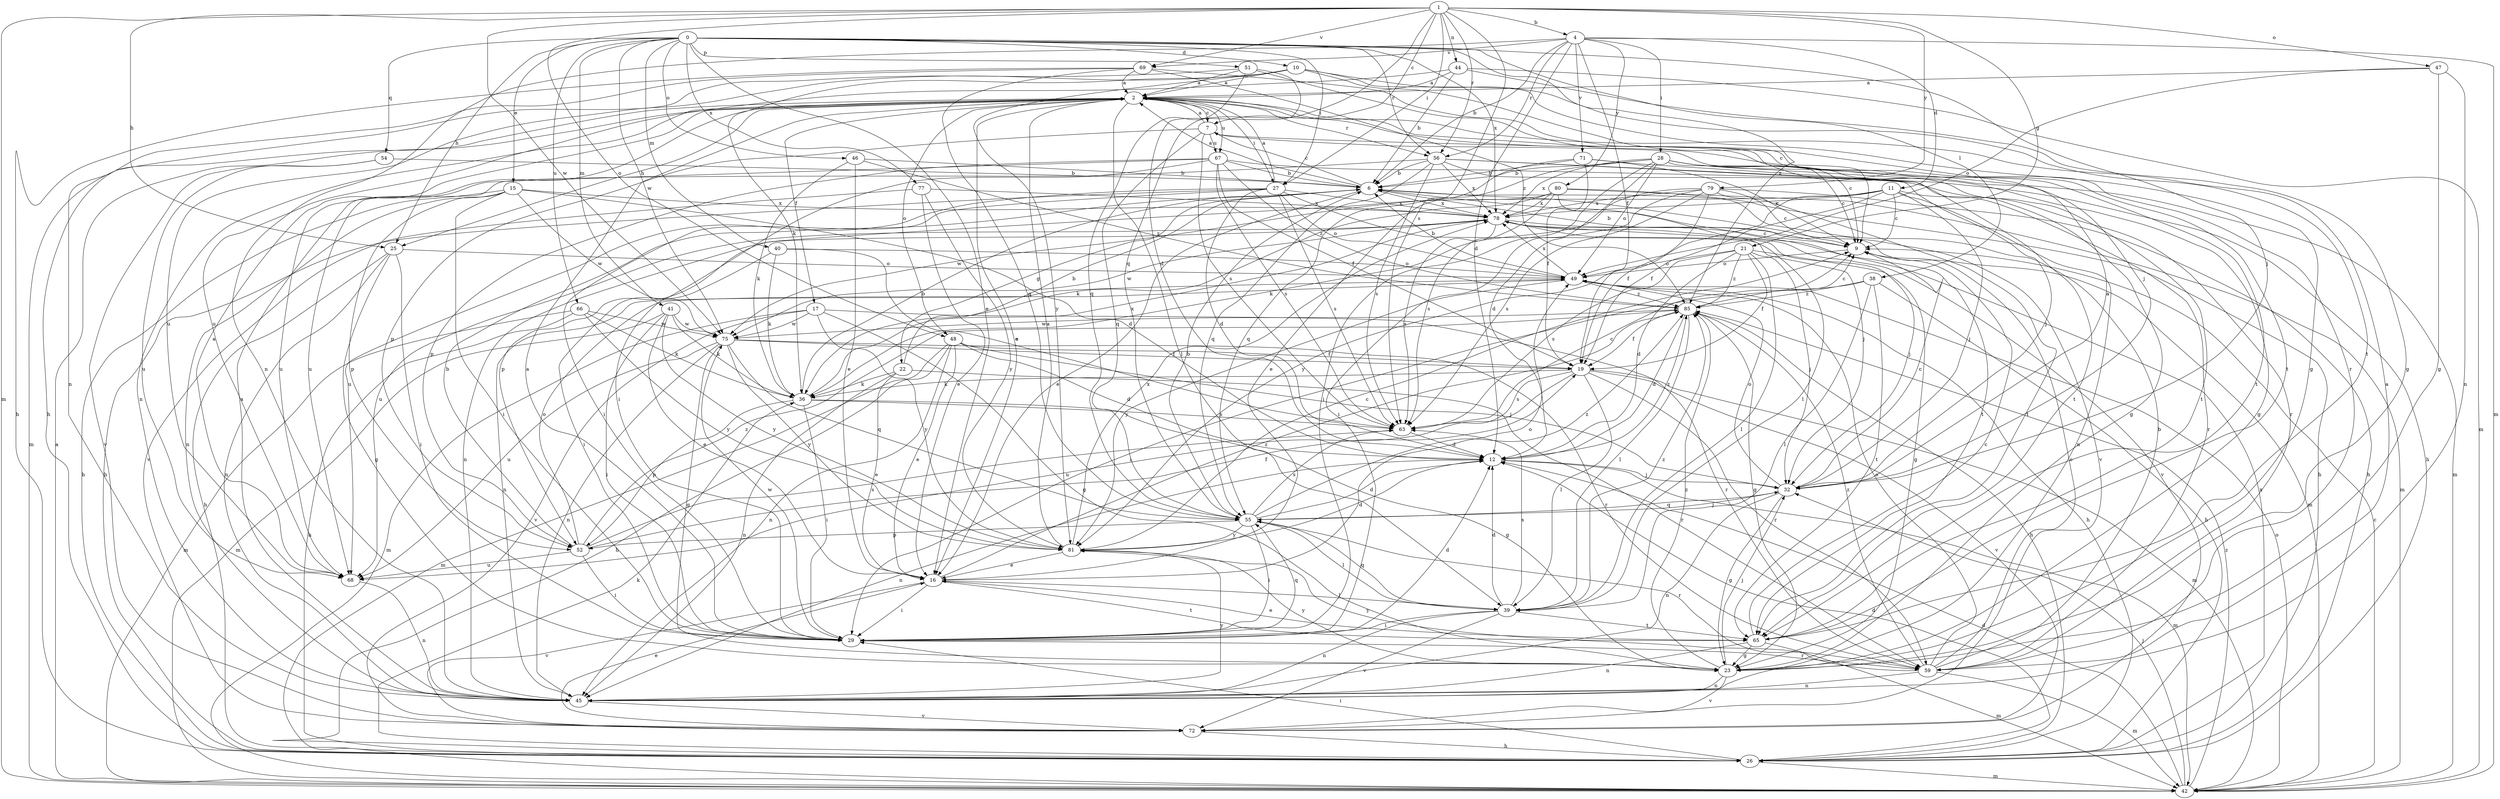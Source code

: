 strict digraph  {
0;
1;
2;
4;
6;
7;
9;
10;
11;
12;
15;
16;
17;
19;
21;
22;
23;
25;
26;
27;
28;
29;
32;
36;
38;
39;
40;
41;
42;
44;
45;
46;
47;
48;
49;
51;
52;
54;
55;
56;
59;
63;
65;
66;
67;
68;
69;
71;
72;
75;
77;
78;
79;
80;
81;
85;
0 -> 10  [label=d];
0 -> 15  [label=e];
0 -> 16  [label=e];
0 -> 25  [label=h];
0 -> 27  [label=i];
0 -> 32  [label=j];
0 -> 38  [label=l];
0 -> 40  [label=m];
0 -> 41  [label=m];
0 -> 46  [label=o];
0 -> 51  [label=p];
0 -> 54  [label=q];
0 -> 56  [label=r];
0 -> 66  [label=u];
0 -> 75  [label=w];
0 -> 77  [label=x];
0 -> 78  [label=x];
0 -> 85  [label=z];
1 -> 4  [label=b];
1 -> 7  [label=c];
1 -> 21  [label=g];
1 -> 25  [label=h];
1 -> 27  [label=i];
1 -> 42  [label=m];
1 -> 44  [label=n];
1 -> 47  [label=o];
1 -> 48  [label=o];
1 -> 55  [label=q];
1 -> 56  [label=r];
1 -> 63  [label=s];
1 -> 69  [label=v];
1 -> 75  [label=w];
1 -> 79  [label=y];
2 -> 7  [label=c];
2 -> 16  [label=e];
2 -> 17  [label=f];
2 -> 25  [label=h];
2 -> 27  [label=i];
2 -> 39  [label=l];
2 -> 42  [label=m];
2 -> 45  [label=n];
2 -> 48  [label=o];
2 -> 56  [label=r];
2 -> 65  [label=t];
2 -> 67  [label=u];
4 -> 6  [label=b];
4 -> 11  [label=d];
4 -> 12  [label=d];
4 -> 19  [label=f];
4 -> 28  [label=i];
4 -> 42  [label=m];
4 -> 45  [label=n];
4 -> 56  [label=r];
4 -> 69  [label=v];
4 -> 71  [label=v];
4 -> 80  [label=y];
6 -> 2  [label=a];
6 -> 7  [label=c];
6 -> 16  [label=e];
6 -> 22  [label=g];
6 -> 65  [label=t];
6 -> 72  [label=v];
6 -> 78  [label=x];
7 -> 2  [label=a];
7 -> 9  [label=c];
7 -> 52  [label=p];
7 -> 55  [label=q];
7 -> 63  [label=s];
7 -> 65  [label=t];
7 -> 67  [label=u];
9 -> 6  [label=b];
9 -> 49  [label=o];
10 -> 2  [label=a];
10 -> 23  [label=g];
10 -> 32  [label=j];
10 -> 36  [label=k];
10 -> 65  [label=t];
10 -> 68  [label=u];
10 -> 81  [label=y];
11 -> 9  [label=c];
11 -> 19  [label=f];
11 -> 32  [label=j];
11 -> 45  [label=n];
11 -> 52  [label=p];
11 -> 59  [label=r];
11 -> 78  [label=x];
11 -> 81  [label=y];
12 -> 32  [label=j];
12 -> 42  [label=m];
12 -> 45  [label=n];
12 -> 85  [label=z];
15 -> 12  [label=d];
15 -> 26  [label=h];
15 -> 29  [label=i];
15 -> 45  [label=n];
15 -> 52  [label=p];
15 -> 75  [label=w];
15 -> 78  [label=x];
16 -> 29  [label=i];
16 -> 39  [label=l];
16 -> 49  [label=o];
16 -> 65  [label=t];
16 -> 72  [label=v];
16 -> 85  [label=z];
17 -> 23  [label=g];
17 -> 42  [label=m];
17 -> 59  [label=r];
17 -> 72  [label=v];
17 -> 75  [label=w];
17 -> 81  [label=y];
19 -> 36  [label=k];
19 -> 39  [label=l];
19 -> 42  [label=m];
19 -> 59  [label=r];
19 -> 63  [label=s];
19 -> 68  [label=u];
19 -> 72  [label=v];
21 -> 12  [label=d];
21 -> 19  [label=f];
21 -> 23  [label=g];
21 -> 32  [label=j];
21 -> 39  [label=l];
21 -> 49  [label=o];
21 -> 63  [label=s];
21 -> 85  [label=z];
22 -> 6  [label=b];
22 -> 16  [label=e];
22 -> 36  [label=k];
22 -> 45  [label=n];
22 -> 59  [label=r];
23 -> 32  [label=j];
23 -> 45  [label=n];
23 -> 72  [label=v];
23 -> 81  [label=y];
23 -> 85  [label=z];
25 -> 23  [label=g];
25 -> 26  [label=h];
25 -> 29  [label=i];
25 -> 45  [label=n];
25 -> 49  [label=o];
26 -> 12  [label=d];
26 -> 29  [label=i];
26 -> 36  [label=k];
26 -> 42  [label=m];
26 -> 78  [label=x];
27 -> 2  [label=a];
27 -> 12  [label=d];
27 -> 26  [label=h];
27 -> 29  [label=i];
27 -> 32  [label=j];
27 -> 49  [label=o];
27 -> 63  [label=s];
27 -> 68  [label=u];
27 -> 78  [label=x];
28 -> 6  [label=b];
28 -> 9  [label=c];
28 -> 12  [label=d];
28 -> 16  [label=e];
28 -> 23  [label=g];
28 -> 29  [label=i];
28 -> 42  [label=m];
28 -> 49  [label=o];
28 -> 65  [label=t];
28 -> 78  [label=x];
29 -> 2  [label=a];
29 -> 12  [label=d];
29 -> 55  [label=q];
29 -> 59  [label=r];
29 -> 75  [label=w];
32 -> 2  [label=a];
32 -> 9  [label=c];
32 -> 23  [label=g];
32 -> 45  [label=n];
32 -> 49  [label=o];
32 -> 55  [label=q];
36 -> 6  [label=b];
36 -> 23  [label=g];
36 -> 29  [label=i];
36 -> 52  [label=p];
36 -> 63  [label=s];
36 -> 78  [label=x];
38 -> 26  [label=h];
38 -> 29  [label=i];
38 -> 39  [label=l];
38 -> 65  [label=t];
38 -> 85  [label=z];
39 -> 12  [label=d];
39 -> 29  [label=i];
39 -> 45  [label=n];
39 -> 55  [label=q];
39 -> 63  [label=s];
39 -> 65  [label=t];
39 -> 72  [label=v];
39 -> 85  [label=z];
40 -> 29  [label=i];
40 -> 36  [label=k];
40 -> 49  [label=o];
40 -> 63  [label=s];
41 -> 16  [label=e];
41 -> 29  [label=i];
41 -> 36  [label=k];
41 -> 42  [label=m];
41 -> 75  [label=w];
41 -> 81  [label=y];
42 -> 2  [label=a];
42 -> 9  [label=c];
42 -> 12  [label=d];
42 -> 32  [label=j];
42 -> 49  [label=o];
42 -> 85  [label=z];
44 -> 2  [label=a];
44 -> 6  [label=b];
44 -> 23  [label=g];
44 -> 42  [label=m];
44 -> 68  [label=u];
45 -> 2  [label=a];
45 -> 72  [label=v];
45 -> 81  [label=y];
46 -> 6  [label=b];
46 -> 16  [label=e];
46 -> 36  [label=k];
46 -> 85  [label=z];
47 -> 2  [label=a];
47 -> 23  [label=g];
47 -> 45  [label=n];
47 -> 49  [label=o];
48 -> 12  [label=d];
48 -> 16  [label=e];
48 -> 19  [label=f];
48 -> 26  [label=h];
48 -> 32  [label=j];
48 -> 42  [label=m];
48 -> 45  [label=n];
49 -> 6  [label=b];
49 -> 26  [label=h];
49 -> 45  [label=n];
49 -> 78  [label=x];
49 -> 81  [label=y];
49 -> 85  [label=z];
51 -> 2  [label=a];
51 -> 9  [label=c];
51 -> 12  [label=d];
51 -> 26  [label=h];
51 -> 55  [label=q];
52 -> 6  [label=b];
52 -> 19  [label=f];
52 -> 29  [label=i];
52 -> 49  [label=o];
52 -> 63  [label=s];
52 -> 68  [label=u];
52 -> 85  [label=z];
54 -> 6  [label=b];
54 -> 68  [label=u];
54 -> 72  [label=v];
55 -> 6  [label=b];
55 -> 12  [label=d];
55 -> 29  [label=i];
55 -> 32  [label=j];
55 -> 39  [label=l];
55 -> 52  [label=p];
55 -> 59  [label=r];
55 -> 63  [label=s];
55 -> 81  [label=y];
55 -> 85  [label=z];
56 -> 6  [label=b];
56 -> 23  [label=g];
56 -> 26  [label=h];
56 -> 32  [label=j];
56 -> 55  [label=q];
56 -> 63  [label=s];
56 -> 68  [label=u];
56 -> 78  [label=x];
59 -> 2  [label=a];
59 -> 6  [label=b];
59 -> 9  [label=c];
59 -> 42  [label=m];
59 -> 45  [label=n];
59 -> 49  [label=o];
59 -> 81  [label=y];
59 -> 85  [label=z];
63 -> 9  [label=c];
63 -> 12  [label=d];
65 -> 9  [label=c];
65 -> 16  [label=e];
65 -> 23  [label=g];
65 -> 42  [label=m];
65 -> 45  [label=n];
66 -> 26  [label=h];
66 -> 36  [label=k];
66 -> 42  [label=m];
66 -> 75  [label=w];
66 -> 81  [label=y];
67 -> 6  [label=b];
67 -> 19  [label=f];
67 -> 29  [label=i];
67 -> 52  [label=p];
67 -> 59  [label=r];
67 -> 63  [label=s];
67 -> 68  [label=u];
67 -> 85  [label=z];
68 -> 2  [label=a];
68 -> 45  [label=n];
69 -> 2  [label=a];
69 -> 26  [label=h];
69 -> 45  [label=n];
69 -> 55  [label=q];
69 -> 59  [label=r];
69 -> 85  [label=z];
71 -> 6  [label=b];
71 -> 9  [label=c];
71 -> 19  [label=f];
71 -> 55  [label=q];
71 -> 65  [label=t];
72 -> 16  [label=e];
72 -> 26  [label=h];
75 -> 19  [label=f];
75 -> 23  [label=g];
75 -> 45  [label=n];
75 -> 55  [label=q];
75 -> 59  [label=r];
75 -> 68  [label=u];
75 -> 81  [label=y];
77 -> 16  [label=e];
77 -> 72  [label=v];
77 -> 78  [label=x];
77 -> 81  [label=y];
78 -> 9  [label=c];
78 -> 32  [label=j];
78 -> 42  [label=m];
78 -> 45  [label=n];
78 -> 63  [label=s];
78 -> 68  [label=u];
78 -> 72  [label=v];
78 -> 75  [label=w];
79 -> 9  [label=c];
79 -> 19  [label=f];
79 -> 26  [label=h];
79 -> 29  [label=i];
79 -> 36  [label=k];
79 -> 63  [label=s];
79 -> 65  [label=t];
79 -> 78  [label=x];
80 -> 26  [label=h];
80 -> 36  [label=k];
80 -> 39  [label=l];
80 -> 42  [label=m];
80 -> 63  [label=s];
80 -> 75  [label=w];
80 -> 78  [label=x];
81 -> 2  [label=a];
81 -> 9  [label=c];
81 -> 12  [label=d];
81 -> 16  [label=e];
81 -> 78  [label=x];
85 -> 9  [label=c];
85 -> 12  [label=d];
85 -> 19  [label=f];
85 -> 23  [label=g];
85 -> 26  [label=h];
85 -> 39  [label=l];
85 -> 75  [label=w];
}
